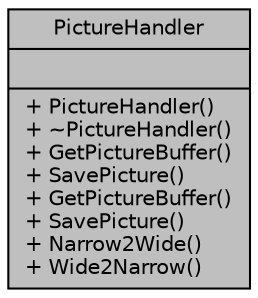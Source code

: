 digraph "PictureHandler"
{
  edge [fontname="Helvetica",fontsize="10",labelfontname="Helvetica",labelfontsize="10"];
  node [fontname="Helvetica",fontsize="10",shape=record];
  Node1 [label="{PictureHandler\n||+ PictureHandler()\l+ ~PictureHandler()\l+ GetPictureBuffer()\l+ SavePicture()\l+ GetPictureBuffer()\l+ SavePicture()\l+ Narrow2Wide()\l+ Wide2Narrow()\l}",height=0.2,width=0.4,color="black", fillcolor="grey75", style="filled", fontcolor="black"];
}
